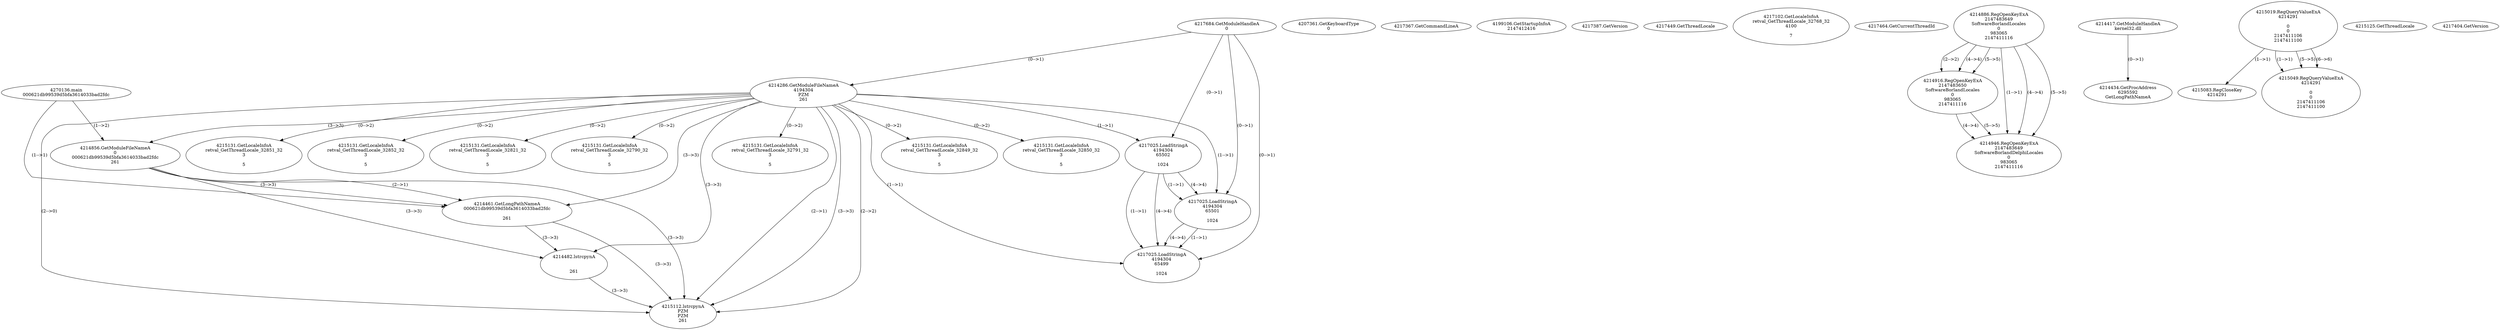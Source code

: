 // Global SCDG with merge call
digraph {
	0 [label="4270136.main
000621db99539d5bfa3614033bad2fdc"]
	1 [label="4217684.GetModuleHandleA
0"]
	2 [label="4207361.GetKeyboardType
0"]
	3 [label="4217367.GetCommandLineA
"]
	4 [label="4199106.GetStartupInfoA
2147412416"]
	5 [label="4217387.GetVersion
"]
	6 [label="4217449.GetThreadLocale
"]
	7 [label="4217102.GetLocaleInfoA
retval_GetThreadLocale_32768_32
4100

7"]
	8 [label="4217464.GetCurrentThreadId
"]
	9 [label="4214286.GetModuleFileNameA
4194304
PZM
261"]
	1 -> 9 [label="(0-->1)"]
	10 [label="4214856.GetModuleFileNameA
0
000621db99539d5bfa3614033bad2fdc
261"]
	0 -> 10 [label="(1-->2)"]
	9 -> 10 [label="(3-->3)"]
	11 [label="4214886.RegOpenKeyExA
2147483649
Software\Borland\Locales
0
983065
2147411116"]
	12 [label="4214417.GetModuleHandleA
kernel32.dll"]
	13 [label="4214434.GetProcAddress
6295592
GetLongPathNameA"]
	12 -> 13 [label="(0-->1)"]
	14 [label="4214461.GetLongPathNameA
000621db99539d5bfa3614033bad2fdc

261"]
	0 -> 14 [label="(1-->1)"]
	10 -> 14 [label="(2-->1)"]
	9 -> 14 [label="(3-->3)"]
	10 -> 14 [label="(3-->3)"]
	15 [label="4214482.lstrcpynA


261"]
	9 -> 15 [label="(3-->3)"]
	10 -> 15 [label="(3-->3)"]
	14 -> 15 [label="(3-->3)"]
	16 [label="4215019.RegQueryValueExA
4214291

0
0
2147411106
2147411100"]
	17 [label="4215083.RegCloseKey
4214291"]
	16 -> 17 [label="(1-->1)"]
	18 [label="4215112.lstrcpynA
PZM
PZM
261"]
	9 -> 18 [label="(2-->1)"]
	9 -> 18 [label="(2-->2)"]
	9 -> 18 [label="(3-->3)"]
	10 -> 18 [label="(3-->3)"]
	14 -> 18 [label="(3-->3)"]
	15 -> 18 [label="(3-->3)"]
	9 -> 18 [label="(2-->0)"]
	19 [label="4215125.GetThreadLocale
"]
	20 [label="4215131.GetLocaleInfoA
retval_GetThreadLocale_32849_32
3

5"]
	9 -> 20 [label="(0-->2)"]
	21 [label="4217025.LoadStringA
4194304
65502

1024"]
	1 -> 21 [label="(0-->1)"]
	9 -> 21 [label="(1-->1)"]
	22 [label="4214916.RegOpenKeyExA
2147483650
Software\Borland\Locales
0
983065
2147411116"]
	11 -> 22 [label="(2-->2)"]
	11 -> 22 [label="(4-->4)"]
	11 -> 22 [label="(5-->5)"]
	23 [label="4215131.GetLocaleInfoA
retval_GetThreadLocale_32850_32
3

5"]
	9 -> 23 [label="(0-->2)"]
	24 [label="4214946.RegOpenKeyExA
2147483649
Software\Borland\Delphi\Locales
0
983065
2147411116"]
	11 -> 24 [label="(1-->1)"]
	11 -> 24 [label="(4-->4)"]
	22 -> 24 [label="(4-->4)"]
	11 -> 24 [label="(5-->5)"]
	22 -> 24 [label="(5-->5)"]
	25 [label="4215131.GetLocaleInfoA
retval_GetThreadLocale_32851_32
3

5"]
	9 -> 25 [label="(0-->2)"]
	26 [label="4217404.GetVersion
"]
	27 [label="4215131.GetLocaleInfoA
retval_GetThreadLocale_32852_32
3

5"]
	9 -> 27 [label="(0-->2)"]
	28 [label="4215131.GetLocaleInfoA
retval_GetThreadLocale_32821_32
3

5"]
	9 -> 28 [label="(0-->2)"]
	29 [label="4217025.LoadStringA
4194304
65501

1024"]
	1 -> 29 [label="(0-->1)"]
	9 -> 29 [label="(1-->1)"]
	21 -> 29 [label="(1-->1)"]
	21 -> 29 [label="(4-->4)"]
	30 [label="4215049.RegQueryValueExA
4214291

0
0
2147411106
2147411100"]
	16 -> 30 [label="(1-->1)"]
	16 -> 30 [label="(5-->5)"]
	16 -> 30 [label="(6-->6)"]
	31 [label="4215131.GetLocaleInfoA
retval_GetThreadLocale_32790_32
3

5"]
	9 -> 31 [label="(0-->2)"]
	32 [label="4217025.LoadStringA
4194304
65499

1024"]
	1 -> 32 [label="(0-->1)"]
	9 -> 32 [label="(1-->1)"]
	21 -> 32 [label="(1-->1)"]
	29 -> 32 [label="(1-->1)"]
	21 -> 32 [label="(4-->4)"]
	29 -> 32 [label="(4-->4)"]
	33 [label="4215131.GetLocaleInfoA
retval_GetThreadLocale_32791_32
3

5"]
	9 -> 33 [label="(0-->2)"]
}
